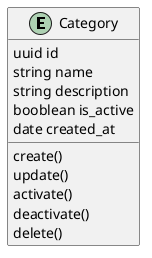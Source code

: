 @startuml Class Category

entity Category

Category : uuid id
Category : string name
Category : string description
Category : booblean is_active
Category : date created_at

Category : create()
Category : update()
Category : activate()
Category : deactivate()
Category : delete()

@enduml